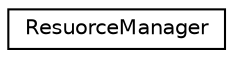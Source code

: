 digraph "Graphical Class Hierarchy"
{
  edge [fontname="Helvetica",fontsize="10",labelfontname="Helvetica",labelfontsize="10"];
  node [fontname="Helvetica",fontsize="10",shape=record];
  rankdir="LR";
  Node0 [label="ResuorceManager",height=0.2,width=0.4,color="black", fillcolor="white", style="filled",URL="$class_resuorce_manager.html"];
}
